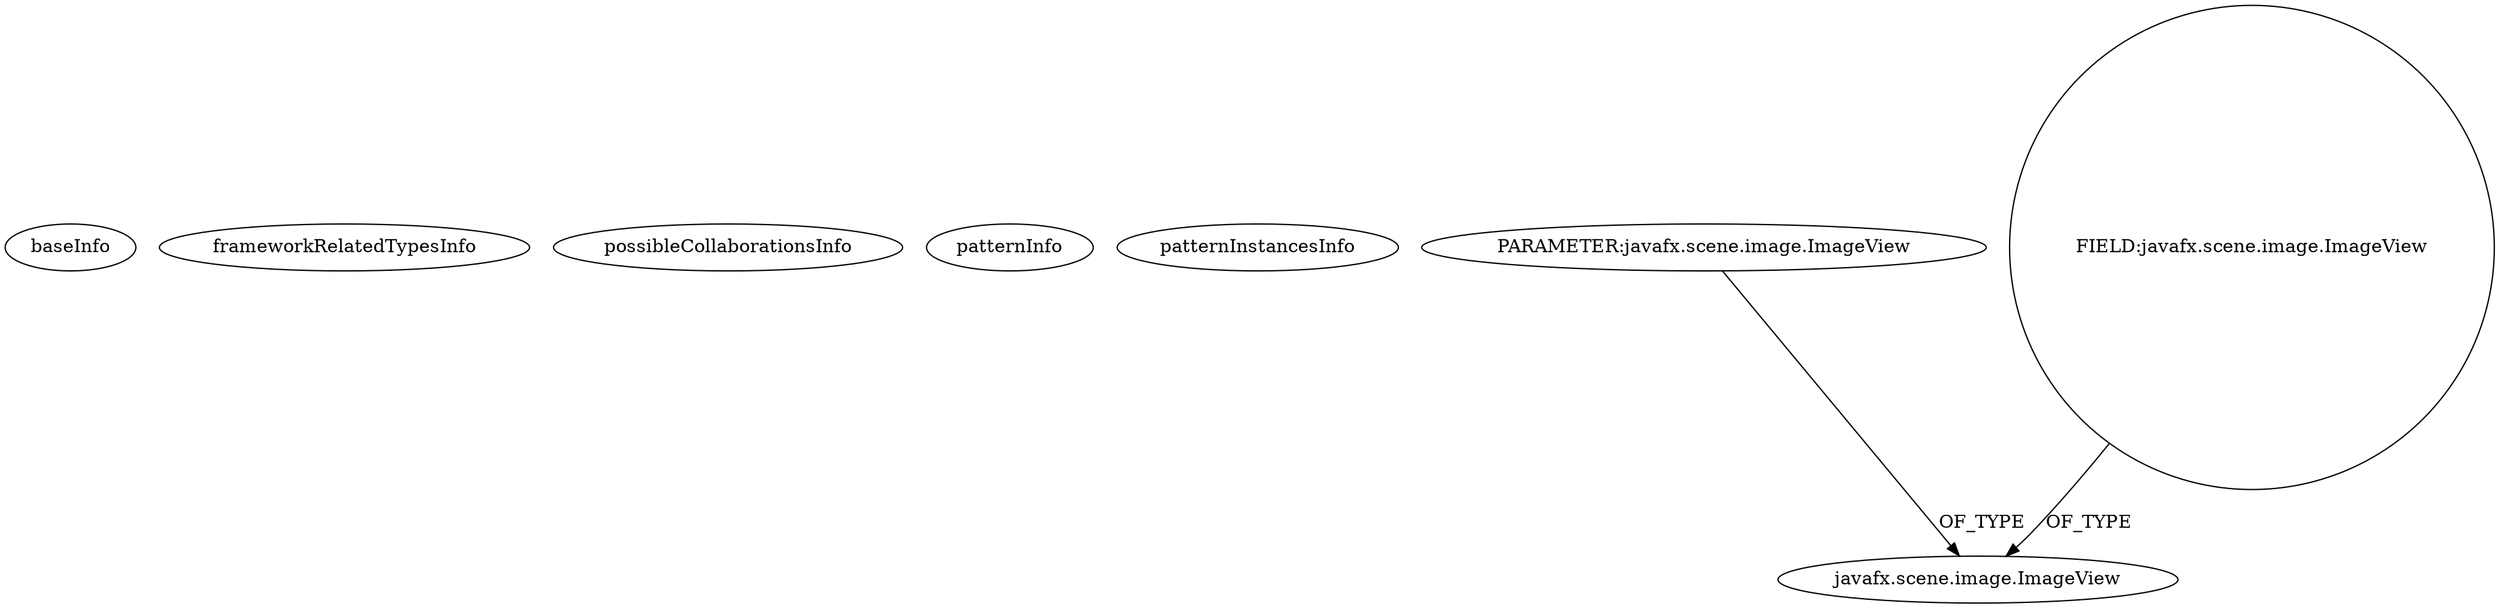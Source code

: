 digraph {
baseInfo[graphId=3835,category="pattern",isAnonymous=false,possibleRelation=false]
frameworkRelatedTypesInfo[]
possibleCollaborationsInfo[]
patternInfo[frequency=3.0,patternRootClient=null]
patternInstancesInfo[0="kaizawa-esximonitor~/kaizawa-esximonitor/esximonitor-master/src/com/cafeform/esxi/esximonitor/OperationButtonBox.java~OperationButtonBox~3427",1="prashker-KingsSGF~/prashker-KingsSGF/KingsSGF-master/src/uiSam/HexTileView.java~HexTileView~3900",2="prashker-KingsSGF~/prashker-KingsSGF/KingsSGF-master/src/uiSam/BankView.java~BankView~3932"]
87[label="PARAMETER:javafx.scene.image.ImageView",vertexType="PARAMETER_DECLARATION",isFrameworkType=false]
3[label="javafx.scene.image.ImageView",vertexType="FRAMEWORK_CLASS_TYPE",isFrameworkType=false]
31[label="FIELD:javafx.scene.image.ImageView",vertexType="FIELD_DECLARATION",isFrameworkType=false,shape=circle]
87->3[label="OF_TYPE"]
31->3[label="OF_TYPE"]
}
